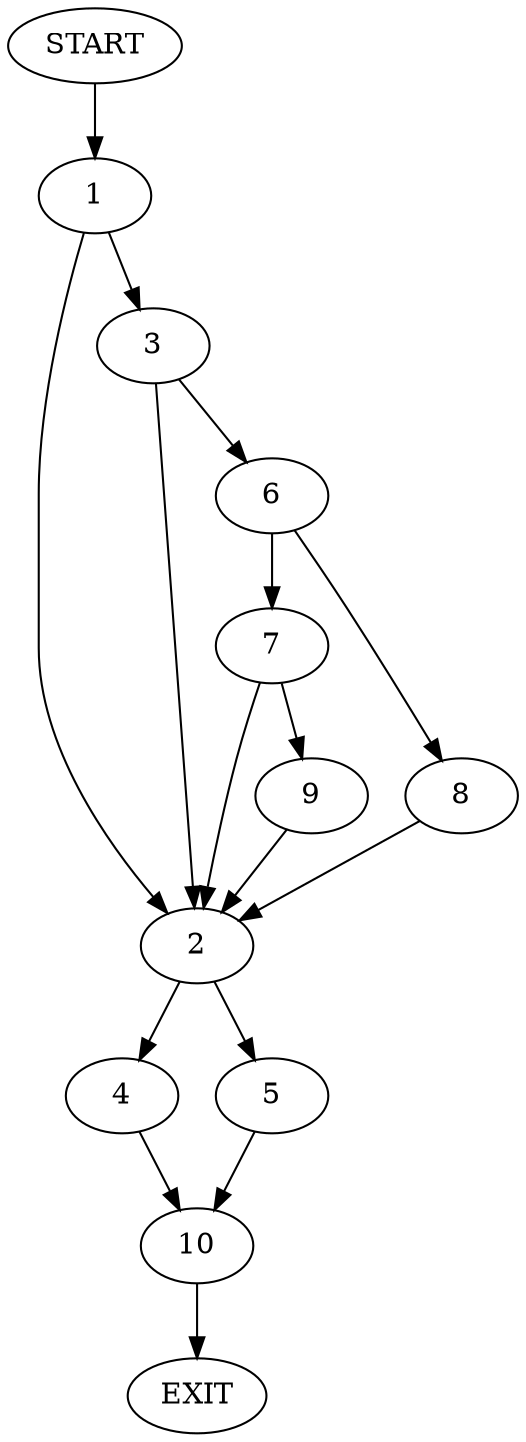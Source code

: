 digraph {
0 [label="START"]
11 [label="EXIT"]
0 -> 1
1 -> 2
1 -> 3
2 -> 4
2 -> 5
3 -> 2
3 -> 6
6 -> 7
6 -> 8
7 -> 2
7 -> 9
8 -> 2
9 -> 2
4 -> 10
5 -> 10
10 -> 11
}
